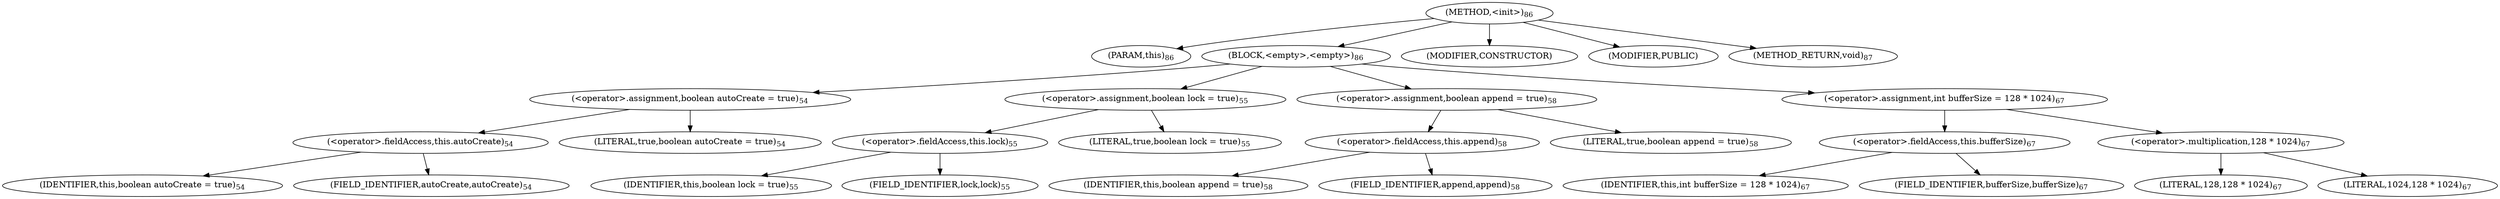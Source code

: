 digraph "&lt;init&gt;" {  
"298" [label = <(METHOD,&lt;init&gt;)<SUB>86</SUB>> ]
"299" [label = <(PARAM,this)<SUB>86</SUB>> ]
"300" [label = <(BLOCK,&lt;empty&gt;,&lt;empty&gt;)<SUB>86</SUB>> ]
"301" [label = <(&lt;operator&gt;.assignment,boolean autoCreate = true)<SUB>54</SUB>> ]
"302" [label = <(&lt;operator&gt;.fieldAccess,this.autoCreate)<SUB>54</SUB>> ]
"303" [label = <(IDENTIFIER,this,boolean autoCreate = true)<SUB>54</SUB>> ]
"304" [label = <(FIELD_IDENTIFIER,autoCreate,autoCreate)<SUB>54</SUB>> ]
"305" [label = <(LITERAL,true,boolean autoCreate = true)<SUB>54</SUB>> ]
"306" [label = <(&lt;operator&gt;.assignment,boolean lock = true)<SUB>55</SUB>> ]
"307" [label = <(&lt;operator&gt;.fieldAccess,this.lock)<SUB>55</SUB>> ]
"308" [label = <(IDENTIFIER,this,boolean lock = true)<SUB>55</SUB>> ]
"309" [label = <(FIELD_IDENTIFIER,lock,lock)<SUB>55</SUB>> ]
"310" [label = <(LITERAL,true,boolean lock = true)<SUB>55</SUB>> ]
"311" [label = <(&lt;operator&gt;.assignment,boolean append = true)<SUB>58</SUB>> ]
"312" [label = <(&lt;operator&gt;.fieldAccess,this.append)<SUB>58</SUB>> ]
"313" [label = <(IDENTIFIER,this,boolean append = true)<SUB>58</SUB>> ]
"314" [label = <(FIELD_IDENTIFIER,append,append)<SUB>58</SUB>> ]
"315" [label = <(LITERAL,true,boolean append = true)<SUB>58</SUB>> ]
"316" [label = <(&lt;operator&gt;.assignment,int bufferSize = 128 * 1024)<SUB>67</SUB>> ]
"317" [label = <(&lt;operator&gt;.fieldAccess,this.bufferSize)<SUB>67</SUB>> ]
"318" [label = <(IDENTIFIER,this,int bufferSize = 128 * 1024)<SUB>67</SUB>> ]
"319" [label = <(FIELD_IDENTIFIER,bufferSize,bufferSize)<SUB>67</SUB>> ]
"320" [label = <(&lt;operator&gt;.multiplication,128 * 1024)<SUB>67</SUB>> ]
"321" [label = <(LITERAL,128,128 * 1024)<SUB>67</SUB>> ]
"322" [label = <(LITERAL,1024,128 * 1024)<SUB>67</SUB>> ]
"323" [label = <(MODIFIER,CONSTRUCTOR)> ]
"324" [label = <(MODIFIER,PUBLIC)> ]
"325" [label = <(METHOD_RETURN,void)<SUB>87</SUB>> ]
  "298" -> "299" 
  "298" -> "300" 
  "298" -> "323" 
  "298" -> "324" 
  "298" -> "325" 
  "300" -> "301" 
  "300" -> "306" 
  "300" -> "311" 
  "300" -> "316" 
  "301" -> "302" 
  "301" -> "305" 
  "302" -> "303" 
  "302" -> "304" 
  "306" -> "307" 
  "306" -> "310" 
  "307" -> "308" 
  "307" -> "309" 
  "311" -> "312" 
  "311" -> "315" 
  "312" -> "313" 
  "312" -> "314" 
  "316" -> "317" 
  "316" -> "320" 
  "317" -> "318" 
  "317" -> "319" 
  "320" -> "321" 
  "320" -> "322" 
}
